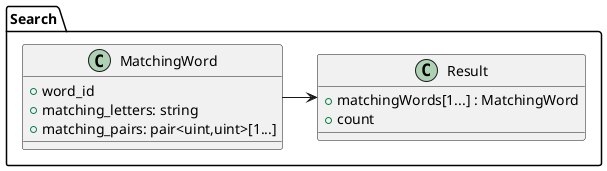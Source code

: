 @startuml SearchResult - class diagram.png
namespace Search {
class Result { 
  + matchingWords[1...] : MatchingWord
  + count
}

class MatchingWord {
  + word_id
  + matching_letters: string
  + matching_pairs: pair<uint,uint>[1...]
}


MatchingWord -> Result
}
@enduml

